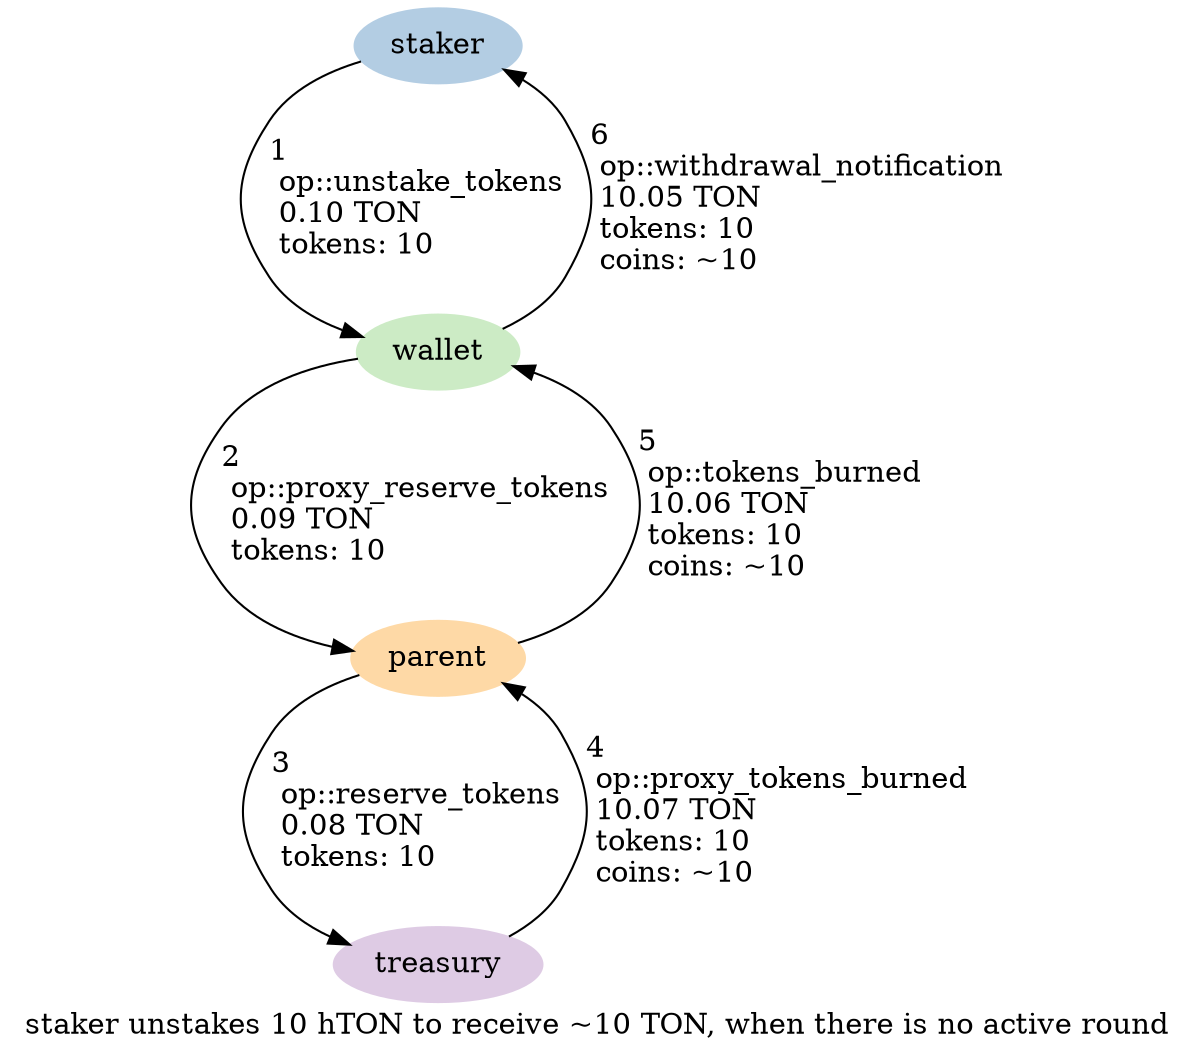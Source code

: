 digraph {
    label="staker unstakes 10 hTON to receive ~10 TON, when there is no active round"
    node [ colorscheme=pastel19 style=filled ]

    /* Entities */
    staker [ color=2 ]
    wallet [ color=3 ]
    treasury [ color=4 ]
    parent [ color=5 ]

    /* Relationships */
    staker -> wallet [ label="1\l op::unstake_tokens\l 0.10 TON\l tokens: 10\l" ]
    wallet -> parent [ label="2\l op::proxy_reserve_tokens\l 0.09 TON\l tokens: 10\l" ]
    parent -> treasury [ label="3\l op::reserve_tokens\l 0.08 TON\l tokens: 10\l" ]
    treasury -> parent [ label="4\l op::proxy_tokens_burned\l 10.07 TON\l tokens: 10\l coins: ~10\l" ]
    parent -> wallet [ label="5\l op::tokens_burned\l 10.06 TON\l tokens: 10\l coins: ~10\l" ]
    wallet -> staker [ label="6\l op::withdrawal_notification\l 10.05 TON\l tokens: 10\l coins: ~10\l" ]

    /* Ranks */
    { rank=min staker }
}
